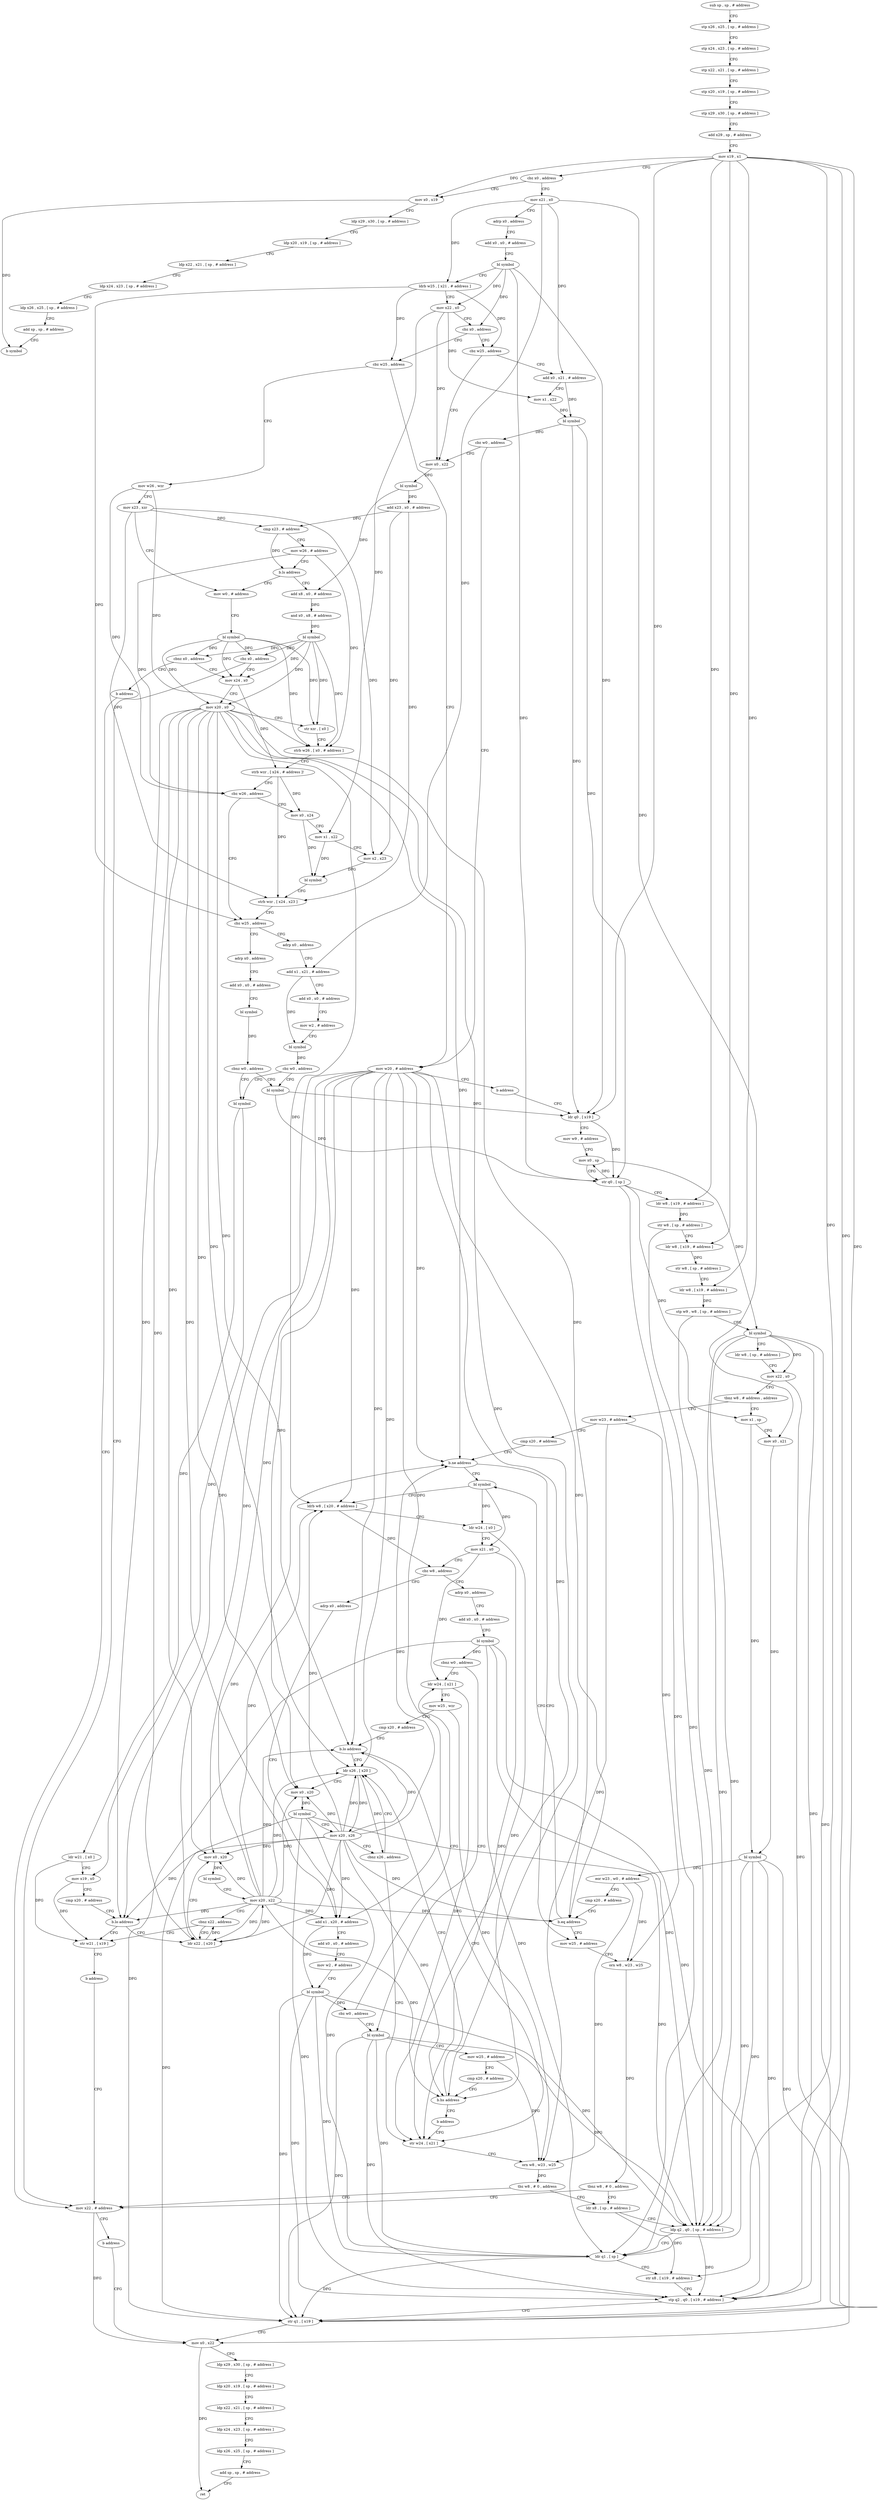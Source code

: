digraph "func" {
"289224" [label = "sub sp , sp , # address" ]
"289228" [label = "stp x26 , x25 , [ sp , # address ]" ]
"289232" [label = "stp x24 , x23 , [ sp , # address ]" ]
"289236" [label = "stp x22 , x21 , [ sp , # address ]" ]
"289240" [label = "stp x20 , x19 , [ sp , # address ]" ]
"289244" [label = "stp x29 , x30 , [ sp , # address ]" ]
"289248" [label = "add x29 , sp , # address" ]
"289252" [label = "mov x19 , x1" ]
"289256" [label = "cbz x0 , address" ]
"289352" [label = "mov x0 , x19" ]
"289260" [label = "mov x21 , x0" ]
"289356" [label = "ldp x29 , x30 , [ sp , # address ]" ]
"289360" [label = "ldp x20 , x19 , [ sp , # address ]" ]
"289364" [label = "ldp x22 , x21 , [ sp , # address ]" ]
"289368" [label = "ldp x24 , x23 , [ sp , # address ]" ]
"289372" [label = "ldp x26 , x25 , [ sp , # address ]" ]
"289376" [label = "add sp , sp , # address" ]
"289380" [label = "b symbol" ]
"289264" [label = "adrp x0 , address" ]
"289268" [label = "add x0 , x0 , # address" ]
"289272" [label = "bl symbol" ]
"289276" [label = "ldrb w25 , [ x21 , # address ]" ]
"289280" [label = "mov x22 , x0" ]
"289284" [label = "cbz x0 , address" ]
"289384" [label = "cbz w25 , address" ]
"289288" [label = "cbz w25 , address" ]
"289528" [label = "mov w20 , # address" ]
"289388" [label = "mov w26 , wzr" ]
"289308" [label = "mov x0 , x22" ]
"289292" [label = "add x0 , x21 , # address" ]
"289532" [label = "b address" ]
"289556" [label = "ldr q0 , [ x19 ]" ]
"289392" [label = "mov x23 , xzr" ]
"289396" [label = "mov w0 , # address" ]
"289312" [label = "bl symbol" ]
"289316" [label = "add x23 , x0 , # address" ]
"289320" [label = "cmp x23 , # address" ]
"289324" [label = "mov w26 , # address" ]
"289328" [label = "b.ls address" ]
"289332" [label = "add x8 , x0 , # address" ]
"289296" [label = "mov x1 , x22" ]
"289300" [label = "bl symbol" ]
"289304" [label = "cbz w0 , address" ]
"289560" [label = "mov w9 , # address" ]
"289564" [label = "mov x0 , sp" ]
"289568" [label = "str q0 , [ sp ]" ]
"289572" [label = "ldr w8 , [ x19 , # address ]" ]
"289576" [label = "str w8 , [ sp , # address ]" ]
"289580" [label = "ldr w8 , [ x19 , # address ]" ]
"289584" [label = "str w8 , [ sp , # address ]" ]
"289588" [label = "ldr w8 , [ x19 , # address ]" ]
"289592" [label = "stp w9 , w8 , [ sp , # address ]" ]
"289596" [label = "bl symbol" ]
"289600" [label = "ldr w8 , [ sp , # address ]" ]
"289604" [label = "mov x22 , x0" ]
"289608" [label = "tbnz w8 , # address , address" ]
"289736" [label = "mov w23 , # address" ]
"289612" [label = "mov x1 , sp" ]
"289728" [label = "mov x22 , # address" ]
"289732" [label = "b address" ]
"289784" [label = "mov x0 , x22" ]
"289408" [label = "mov x24 , x0" ]
"289412" [label = "mov x20 , x0" ]
"289416" [label = "str xzr , [ x0 ]" ]
"289420" [label = "strb w26 , [ x0 , # address ]" ]
"289424" [label = "strb wzr , [ x24 , # address ]!" ]
"289428" [label = "cbz w26 , address" ]
"289452" [label = "cbz w25 , address" ]
"289432" [label = "mov x0 , x24" ]
"289400" [label = "bl symbol" ]
"289404" [label = "cbz x0 , address" ]
"289336" [label = "and x0 , x8 , # address" ]
"289340" [label = "bl symbol" ]
"289344" [label = "cbnz x0 , address" ]
"289348" [label = "b address" ]
"289740" [label = "cmp x20 , # address" ]
"289744" [label = "b.ne address" ]
"289636" [label = "bl symbol" ]
"289748" [label = "mov w25 , # address" ]
"289616" [label = "mov x0 , x21" ]
"289620" [label = "bl symbol" ]
"289624" [label = "eor w23 , w0 , # address" ]
"289628" [label = "cmp x20 , # address" ]
"289632" [label = "b.eq address" ]
"289788" [label = "ldp x29 , x30 , [ sp , # address ]" ]
"289792" [label = "ldp x20 , x19 , [ sp , # address ]" ]
"289796" [label = "ldp x22 , x21 , [ sp , # address ]" ]
"289800" [label = "ldp x24 , x23 , [ sp , # address ]" ]
"289804" [label = "ldp x26 , x25 , [ sp , # address ]" ]
"289808" [label = "add sp , sp , # address" ]
"289812" [label = "ret" ]
"289536" [label = "adrp x0 , address" ]
"289456" [label = "adrp x0 , address" ]
"289436" [label = "mov x1 , x22" ]
"289440" [label = "mov x2 , x23" ]
"289444" [label = "bl symbol" ]
"289448" [label = "strb wzr , [ x24 , x23 ]" ]
"289640" [label = "ldrb w8 , [ x20 , # address ]" ]
"289644" [label = "ldr w24 , [ x0 ]" ]
"289648" [label = "mov x21 , x0" ]
"289652" [label = "cbz w8 , address" ]
"289816" [label = "adrp x0 , address" ]
"289656" [label = "adrp x0 , address" ]
"289752" [label = "orn w8 , w23 , w25" ]
"289756" [label = "tbnz w8 , # 0 , address" ]
"289760" [label = "ldr x8 , [ sp , # address ]" ]
"289540" [label = "add x0 , x0 , # address" ]
"289544" [label = "bl symbol" ]
"289548" [label = "cbnz w0 , address" ]
"289480" [label = "bl symbol" ]
"289552" [label = "bl symbol" ]
"289460" [label = "add x1 , x21 , # address" ]
"289464" [label = "add x0 , x0 , # address" ]
"289468" [label = "mov w2 , # address" ]
"289472" [label = "bl symbol" ]
"289476" [label = "cbz w0 , address" ]
"289820" [label = "add x0 , x0 , # address" ]
"289824" [label = "bl symbol" ]
"289828" [label = "cbnz w0 , address" ]
"289680" [label = "ldr w24 , [ x21 ]" ]
"289832" [label = "bl symbol" ]
"289660" [label = "add x1 , x20 , # address" ]
"289664" [label = "add x0 , x0 , # address" ]
"289668" [label = "mov w2 , # address" ]
"289672" [label = "bl symbol" ]
"289676" [label = "cbz w0 , address" ]
"289764" [label = "ldp q2 , q0 , [ sp , # address ]" ]
"289768" [label = "ldr q1 , [ sp ]" ]
"289772" [label = "str x8 , [ x19 , # address ]" ]
"289776" [label = "stp q2 , q0 , [ x19 , # address ]" ]
"289780" [label = "str q1 , [ x19 ]" ]
"289484" [label = "ldr w21 , [ x0 ]" ]
"289488" [label = "mov x19 , x0" ]
"289492" [label = "cmp x20 , # address" ]
"289496" [label = "b.lo address" ]
"289520" [label = "str w21 , [ x19 ]" ]
"289500" [label = "ldr x22 , [ x20 ]" ]
"289684" [label = "mov w25 , wzr" ]
"289688" [label = "cmp x20 , # address" ]
"289692" [label = "b.lo address" ]
"289716" [label = "str w24 , [ x21 ]" ]
"289696" [label = "ldr x26 , [ x20 ]" ]
"289836" [label = "mov w25 , # address" ]
"289840" [label = "cmp x20 , # address" ]
"289844" [label = "b.hs address" ]
"289848" [label = "b address" ]
"289524" [label = "b address" ]
"289504" [label = "mov x0 , x20" ]
"289508" [label = "bl symbol" ]
"289512" [label = "mov x20 , x22" ]
"289516" [label = "cbnz x22 , address" ]
"289720" [label = "orn w8 , w23 , w25" ]
"289724" [label = "tbz w8 , # 0 , address" ]
"289700" [label = "mov x0 , x20" ]
"289704" [label = "bl symbol" ]
"289708" [label = "mov x20 , x26" ]
"289712" [label = "cbnz x26 , address" ]
"289224" -> "289228" [ label = "CFG" ]
"289228" -> "289232" [ label = "CFG" ]
"289232" -> "289236" [ label = "CFG" ]
"289236" -> "289240" [ label = "CFG" ]
"289240" -> "289244" [ label = "CFG" ]
"289244" -> "289248" [ label = "CFG" ]
"289248" -> "289252" [ label = "CFG" ]
"289252" -> "289256" [ label = "CFG" ]
"289252" -> "289352" [ label = "DFG" ]
"289252" -> "289556" [ label = "DFG" ]
"289252" -> "289572" [ label = "DFG" ]
"289252" -> "289580" [ label = "DFG" ]
"289252" -> "289588" [ label = "DFG" ]
"289252" -> "289772" [ label = "DFG" ]
"289252" -> "289776" [ label = "DFG" ]
"289252" -> "289780" [ label = "DFG" ]
"289256" -> "289352" [ label = "CFG" ]
"289256" -> "289260" [ label = "CFG" ]
"289352" -> "289356" [ label = "CFG" ]
"289352" -> "289380" [ label = "DFG" ]
"289260" -> "289264" [ label = "CFG" ]
"289260" -> "289276" [ label = "DFG" ]
"289260" -> "289292" [ label = "DFG" ]
"289260" -> "289616" [ label = "DFG" ]
"289260" -> "289460" [ label = "DFG" ]
"289356" -> "289360" [ label = "CFG" ]
"289360" -> "289364" [ label = "CFG" ]
"289364" -> "289368" [ label = "CFG" ]
"289368" -> "289372" [ label = "CFG" ]
"289372" -> "289376" [ label = "CFG" ]
"289376" -> "289380" [ label = "CFG" ]
"289264" -> "289268" [ label = "CFG" ]
"289268" -> "289272" [ label = "CFG" ]
"289272" -> "289276" [ label = "CFG" ]
"289272" -> "289280" [ label = "DFG" ]
"289272" -> "289284" [ label = "DFG" ]
"289272" -> "289556" [ label = "DFG" ]
"289272" -> "289568" [ label = "DFG" ]
"289276" -> "289280" [ label = "CFG" ]
"289276" -> "289384" [ label = "DFG" ]
"289276" -> "289288" [ label = "DFG" ]
"289276" -> "289452" [ label = "DFG" ]
"289280" -> "289284" [ label = "CFG" ]
"289280" -> "289308" [ label = "DFG" ]
"289280" -> "289296" [ label = "DFG" ]
"289280" -> "289436" [ label = "DFG" ]
"289284" -> "289384" [ label = "CFG" ]
"289284" -> "289288" [ label = "CFG" ]
"289384" -> "289528" [ label = "CFG" ]
"289384" -> "289388" [ label = "CFG" ]
"289288" -> "289308" [ label = "CFG" ]
"289288" -> "289292" [ label = "CFG" ]
"289528" -> "289532" [ label = "CFG" ]
"289528" -> "289744" [ label = "DFG" ]
"289528" -> "289632" [ label = "DFG" ]
"289528" -> "289640" [ label = "DFG" ]
"289528" -> "289660" [ label = "DFG" ]
"289528" -> "289692" [ label = "DFG" ]
"289528" -> "289844" [ label = "DFG" ]
"289528" -> "289496" [ label = "DFG" ]
"289528" -> "289696" [ label = "DFG" ]
"289528" -> "289700" [ label = "DFG" ]
"289528" -> "289500" [ label = "DFG" ]
"289528" -> "289504" [ label = "DFG" ]
"289388" -> "289392" [ label = "CFG" ]
"289388" -> "289420" [ label = "DFG" ]
"289388" -> "289428" [ label = "DFG" ]
"289308" -> "289312" [ label = "DFG" ]
"289292" -> "289296" [ label = "CFG" ]
"289292" -> "289300" [ label = "DFG" ]
"289532" -> "289556" [ label = "CFG" ]
"289556" -> "289560" [ label = "CFG" ]
"289556" -> "289568" [ label = "DFG" ]
"289392" -> "289396" [ label = "CFG" ]
"289392" -> "289320" [ label = "DFG" ]
"289392" -> "289440" [ label = "DFG" ]
"289392" -> "289448" [ label = "DFG" ]
"289396" -> "289400" [ label = "CFG" ]
"289312" -> "289316" [ label = "DFG" ]
"289312" -> "289332" [ label = "DFG" ]
"289316" -> "289320" [ label = "DFG" ]
"289316" -> "289440" [ label = "DFG" ]
"289316" -> "289448" [ label = "DFG" ]
"289320" -> "289324" [ label = "CFG" ]
"289320" -> "289328" [ label = "DFG" ]
"289324" -> "289328" [ label = "CFG" ]
"289324" -> "289420" [ label = "DFG" ]
"289324" -> "289428" [ label = "DFG" ]
"289328" -> "289396" [ label = "CFG" ]
"289328" -> "289332" [ label = "CFG" ]
"289332" -> "289336" [ label = "DFG" ]
"289296" -> "289300" [ label = "DFG" ]
"289300" -> "289304" [ label = "DFG" ]
"289300" -> "289556" [ label = "DFG" ]
"289300" -> "289568" [ label = "DFG" ]
"289304" -> "289528" [ label = "CFG" ]
"289304" -> "289308" [ label = "CFG" ]
"289560" -> "289564" [ label = "CFG" ]
"289564" -> "289568" [ label = "CFG" ]
"289564" -> "289596" [ label = "DFG" ]
"289568" -> "289572" [ label = "CFG" ]
"289568" -> "289564" [ label = "DFG" ]
"289568" -> "289768" [ label = "DFG" ]
"289568" -> "289612" [ label = "DFG" ]
"289572" -> "289576" [ label = "DFG" ]
"289576" -> "289580" [ label = "CFG" ]
"289576" -> "289764" [ label = "DFG" ]
"289580" -> "289584" [ label = "DFG" ]
"289584" -> "289588" [ label = "CFG" ]
"289588" -> "289592" [ label = "DFG" ]
"289592" -> "289596" [ label = "CFG" ]
"289592" -> "289764" [ label = "DFG" ]
"289596" -> "289600" [ label = "CFG" ]
"289596" -> "289604" [ label = "DFG" ]
"289596" -> "289764" [ label = "DFG" ]
"289596" -> "289776" [ label = "DFG" ]
"289596" -> "289768" [ label = "DFG" ]
"289596" -> "289780" [ label = "DFG" ]
"289600" -> "289604" [ label = "CFG" ]
"289604" -> "289608" [ label = "CFG" ]
"289604" -> "289784" [ label = "DFG" ]
"289608" -> "289736" [ label = "CFG" ]
"289608" -> "289612" [ label = "CFG" ]
"289736" -> "289740" [ label = "CFG" ]
"289736" -> "289752" [ label = "DFG" ]
"289736" -> "289720" [ label = "DFG" ]
"289612" -> "289616" [ label = "CFG" ]
"289612" -> "289620" [ label = "DFG" ]
"289728" -> "289732" [ label = "CFG" ]
"289728" -> "289784" [ label = "DFG" ]
"289732" -> "289784" [ label = "CFG" ]
"289784" -> "289788" [ label = "CFG" ]
"289784" -> "289812" [ label = "DFG" ]
"289408" -> "289412" [ label = "CFG" ]
"289408" -> "289424" [ label = "DFG" ]
"289412" -> "289416" [ label = "CFG" ]
"289412" -> "289744" [ label = "DFG" ]
"289412" -> "289632" [ label = "DFG" ]
"289412" -> "289640" [ label = "DFG" ]
"289412" -> "289660" [ label = "DFG" ]
"289412" -> "289692" [ label = "DFG" ]
"289412" -> "289844" [ label = "DFG" ]
"289412" -> "289496" [ label = "DFG" ]
"289412" -> "289696" [ label = "DFG" ]
"289412" -> "289700" [ label = "DFG" ]
"289412" -> "289500" [ label = "DFG" ]
"289412" -> "289504" [ label = "DFG" ]
"289416" -> "289420" [ label = "CFG" ]
"289420" -> "289424" [ label = "CFG" ]
"289424" -> "289428" [ label = "CFG" ]
"289424" -> "289432" [ label = "DFG" ]
"289424" -> "289448" [ label = "DFG" ]
"289428" -> "289452" [ label = "CFG" ]
"289428" -> "289432" [ label = "CFG" ]
"289452" -> "289536" [ label = "CFG" ]
"289452" -> "289456" [ label = "CFG" ]
"289432" -> "289436" [ label = "CFG" ]
"289432" -> "289444" [ label = "DFG" ]
"289400" -> "289404" [ label = "DFG" ]
"289400" -> "289344" [ label = "DFG" ]
"289400" -> "289408" [ label = "DFG" ]
"289400" -> "289412" [ label = "DFG" ]
"289400" -> "289416" [ label = "DFG" ]
"289400" -> "289420" [ label = "DFG" ]
"289404" -> "289728" [ label = "CFG" ]
"289404" -> "289408" [ label = "CFG" ]
"289336" -> "289340" [ label = "DFG" ]
"289340" -> "289344" [ label = "DFG" ]
"289340" -> "289404" [ label = "DFG" ]
"289340" -> "289408" [ label = "DFG" ]
"289340" -> "289412" [ label = "DFG" ]
"289340" -> "289416" [ label = "DFG" ]
"289340" -> "289420" [ label = "DFG" ]
"289344" -> "289408" [ label = "CFG" ]
"289344" -> "289348" [ label = "CFG" ]
"289348" -> "289728" [ label = "CFG" ]
"289740" -> "289744" [ label = "CFG" ]
"289744" -> "289636" [ label = "CFG" ]
"289744" -> "289748" [ label = "CFG" ]
"289636" -> "289640" [ label = "CFG" ]
"289636" -> "289644" [ label = "DFG" ]
"289636" -> "289648" [ label = "DFG" ]
"289748" -> "289752" [ label = "CFG" ]
"289616" -> "289620" [ label = "DFG" ]
"289620" -> "289624" [ label = "DFG" ]
"289620" -> "289764" [ label = "DFG" ]
"289620" -> "289776" [ label = "DFG" ]
"289620" -> "289768" [ label = "DFG" ]
"289620" -> "289780" [ label = "DFG" ]
"289624" -> "289628" [ label = "CFG" ]
"289624" -> "289752" [ label = "DFG" ]
"289624" -> "289720" [ label = "DFG" ]
"289628" -> "289632" [ label = "CFG" ]
"289632" -> "289748" [ label = "CFG" ]
"289632" -> "289636" [ label = "CFG" ]
"289788" -> "289792" [ label = "CFG" ]
"289792" -> "289796" [ label = "CFG" ]
"289796" -> "289800" [ label = "CFG" ]
"289800" -> "289804" [ label = "CFG" ]
"289804" -> "289808" [ label = "CFG" ]
"289808" -> "289812" [ label = "CFG" ]
"289536" -> "289540" [ label = "CFG" ]
"289456" -> "289460" [ label = "CFG" ]
"289436" -> "289440" [ label = "CFG" ]
"289436" -> "289444" [ label = "DFG" ]
"289440" -> "289444" [ label = "DFG" ]
"289444" -> "289448" [ label = "CFG" ]
"289448" -> "289452" [ label = "CFG" ]
"289640" -> "289644" [ label = "CFG" ]
"289640" -> "289652" [ label = "DFG" ]
"289644" -> "289648" [ label = "CFG" ]
"289644" -> "289716" [ label = "DFG" ]
"289648" -> "289652" [ label = "CFG" ]
"289648" -> "289680" [ label = "DFG" ]
"289648" -> "289716" [ label = "DFG" ]
"289652" -> "289816" [ label = "CFG" ]
"289652" -> "289656" [ label = "CFG" ]
"289816" -> "289820" [ label = "CFG" ]
"289656" -> "289660" [ label = "CFG" ]
"289752" -> "289756" [ label = "DFG" ]
"289756" -> "289728" [ label = "CFG" ]
"289756" -> "289760" [ label = "CFG" ]
"289760" -> "289764" [ label = "CFG" ]
"289760" -> "289772" [ label = "DFG" ]
"289540" -> "289544" [ label = "CFG" ]
"289544" -> "289548" [ label = "DFG" ]
"289548" -> "289480" [ label = "CFG" ]
"289548" -> "289552" [ label = "CFG" ]
"289480" -> "289484" [ label = "DFG" ]
"289480" -> "289488" [ label = "DFG" ]
"289552" -> "289556" [ label = "DFG" ]
"289552" -> "289568" [ label = "DFG" ]
"289460" -> "289464" [ label = "CFG" ]
"289460" -> "289472" [ label = "DFG" ]
"289464" -> "289468" [ label = "CFG" ]
"289468" -> "289472" [ label = "CFG" ]
"289472" -> "289476" [ label = "DFG" ]
"289476" -> "289552" [ label = "CFG" ]
"289476" -> "289480" [ label = "CFG" ]
"289820" -> "289824" [ label = "CFG" ]
"289824" -> "289828" [ label = "DFG" ]
"289824" -> "289764" [ label = "DFG" ]
"289824" -> "289776" [ label = "DFG" ]
"289824" -> "289768" [ label = "DFG" ]
"289824" -> "289780" [ label = "DFG" ]
"289828" -> "289680" [ label = "CFG" ]
"289828" -> "289832" [ label = "CFG" ]
"289680" -> "289684" [ label = "CFG" ]
"289680" -> "289716" [ label = "DFG" ]
"289832" -> "289836" [ label = "CFG" ]
"289832" -> "289776" [ label = "DFG" ]
"289832" -> "289780" [ label = "DFG" ]
"289832" -> "289764" [ label = "DFG" ]
"289832" -> "289768" [ label = "DFG" ]
"289660" -> "289664" [ label = "CFG" ]
"289660" -> "289672" [ label = "DFG" ]
"289664" -> "289668" [ label = "CFG" ]
"289668" -> "289672" [ label = "CFG" ]
"289672" -> "289676" [ label = "DFG" ]
"289672" -> "289764" [ label = "DFG" ]
"289672" -> "289776" [ label = "DFG" ]
"289672" -> "289768" [ label = "DFG" ]
"289672" -> "289780" [ label = "DFG" ]
"289676" -> "289832" [ label = "CFG" ]
"289676" -> "289680" [ label = "CFG" ]
"289764" -> "289768" [ label = "CFG" ]
"289764" -> "289776" [ label = "DFG" ]
"289768" -> "289772" [ label = "CFG" ]
"289768" -> "289780" [ label = "DFG" ]
"289772" -> "289776" [ label = "CFG" ]
"289776" -> "289780" [ label = "CFG" ]
"289780" -> "289784" [ label = "CFG" ]
"289484" -> "289488" [ label = "CFG" ]
"289484" -> "289520" [ label = "DFG" ]
"289488" -> "289492" [ label = "CFG" ]
"289488" -> "289520" [ label = "DFG" ]
"289492" -> "289496" [ label = "CFG" ]
"289496" -> "289520" [ label = "CFG" ]
"289496" -> "289500" [ label = "CFG" ]
"289520" -> "289524" [ label = "CFG" ]
"289500" -> "289504" [ label = "CFG" ]
"289500" -> "289512" [ label = "DFG" ]
"289500" -> "289516" [ label = "DFG" ]
"289684" -> "289688" [ label = "CFG" ]
"289684" -> "289720" [ label = "DFG" ]
"289688" -> "289692" [ label = "CFG" ]
"289692" -> "289716" [ label = "CFG" ]
"289692" -> "289696" [ label = "CFG" ]
"289716" -> "289720" [ label = "CFG" ]
"289696" -> "289700" [ label = "CFG" ]
"289696" -> "289708" [ label = "DFG" ]
"289696" -> "289712" [ label = "DFG" ]
"289836" -> "289840" [ label = "CFG" ]
"289836" -> "289720" [ label = "DFG" ]
"289840" -> "289844" [ label = "CFG" ]
"289844" -> "289696" [ label = "CFG" ]
"289844" -> "289848" [ label = "CFG" ]
"289848" -> "289716" [ label = "CFG" ]
"289524" -> "289728" [ label = "CFG" ]
"289504" -> "289508" [ label = "DFG" ]
"289508" -> "289512" [ label = "CFG" ]
"289512" -> "289516" [ label = "CFG" ]
"289512" -> "289744" [ label = "DFG" ]
"289512" -> "289632" [ label = "DFG" ]
"289512" -> "289640" [ label = "DFG" ]
"289512" -> "289660" [ label = "DFG" ]
"289512" -> "289692" [ label = "DFG" ]
"289512" -> "289844" [ label = "DFG" ]
"289512" -> "289496" [ label = "DFG" ]
"289512" -> "289696" [ label = "DFG" ]
"289512" -> "289700" [ label = "DFG" ]
"289512" -> "289500" [ label = "DFG" ]
"289512" -> "289504" [ label = "DFG" ]
"289516" -> "289500" [ label = "CFG" ]
"289516" -> "289520" [ label = "CFG" ]
"289720" -> "289724" [ label = "DFG" ]
"289724" -> "289760" [ label = "CFG" ]
"289724" -> "289728" [ label = "CFG" ]
"289700" -> "289704" [ label = "DFG" ]
"289704" -> "289708" [ label = "CFG" ]
"289704" -> "289776" [ label = "DFG" ]
"289704" -> "289780" [ label = "DFG" ]
"289704" -> "289764" [ label = "DFG" ]
"289704" -> "289768" [ label = "DFG" ]
"289708" -> "289712" [ label = "CFG" ]
"289708" -> "289744" [ label = "DFG" ]
"289708" -> "289632" [ label = "DFG" ]
"289708" -> "289640" [ label = "DFG" ]
"289708" -> "289660" [ label = "DFG" ]
"289708" -> "289692" [ label = "DFG" ]
"289708" -> "289844" [ label = "DFG" ]
"289708" -> "289496" [ label = "DFG" ]
"289708" -> "289696" [ label = "DFG" ]
"289708" -> "289700" [ label = "DFG" ]
"289708" -> "289500" [ label = "DFG" ]
"289708" -> "289504" [ label = "DFG" ]
"289712" -> "289696" [ label = "CFG" ]
"289712" -> "289716" [ label = "CFG" ]
}
